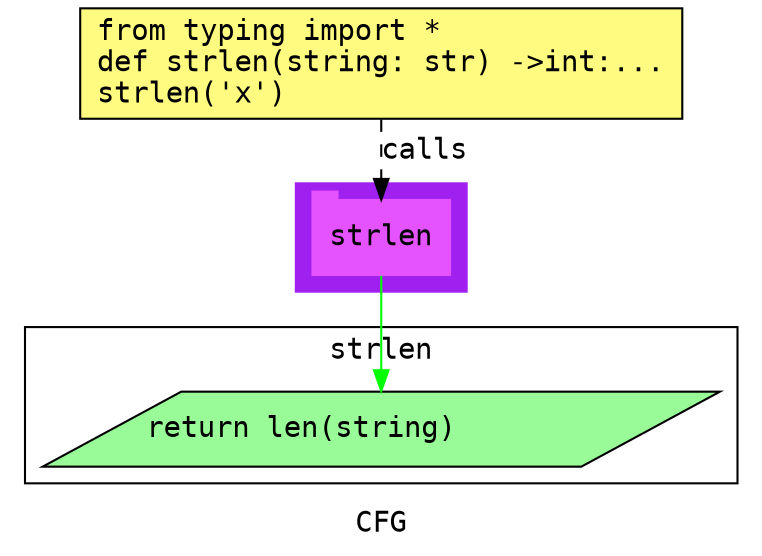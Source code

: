digraph cluster960CFG {
	graph [bb="0,0,346,259",
		compound=True,
		fontname="DejaVu Sans Mono",
		label=CFG,
		lheight=0.21,
		lp="173,11.5",
		lwidth=0.35,
		pack=False,
		rankdir=TB,
		ranksep=0.02
	];
	node [fontname="DejaVu Sans Mono",
		label="\N"
	];
	edge [fontname="DejaVu Sans Mono"];
	subgraph cluster_1 {
		graph [bb="132,123,214,175",
			color=purple,
			compound=true,
			fontname="DejaVu Sans Mono",
			label="",
			rankdir=TB,
			ranksep=0.02,
			shape=tab,
			style=filled
		];
		node [fontname="DejaVu Sans Mono"];
		edge [fontname="DejaVu Sans Mono"];
		6	[color="#E552FF",
			height=0.5,
			label=strlen,
			linenum="[7]",
			pos="173,149",
			shape=tab,
			style=filled,
			width=0.91667];
	}
	subgraph cluster4strlen {
		graph [bb="8,31,338,106",
			compound=True,
			fontname="DejaVu Sans Mono",
			label=strlen,
			lheight=0.21,
			lp="173,94.5",
			lwidth=0.69,
			pack=False,
			rankdir=TB,
			ranksep=0.02
		];
		node [fontname="DejaVu Sans Mono"];
		edge [fontname="DejaVu Sans Mono"];
		3	[fillcolor="#98fb98",
			height=0.5,
			label="return len(string)\l",
			linenum="[5]",
			pos="173,57",
			shape=parallelogram,
			style="filled,solid",
			width=4.3676];
	}
	1	[fillcolor="#FFFB81",
		height=0.73611,
		label="from typing import *\ldef strlen(string: str) ->int:...\lstrlen('x')\l",
		linenum="[1]",
		pos="173,232.5",
		shape=rectangle,
		style="filled,solid",
		width=4.0139];
	1 -> 6	[label=calls,
		lp="194,190.5",
		pos="e,173,167.13 173,205.71 173,196.66 173,186.47 173,177.3",
		style=dashed];
	6 -> 3	[color=green,
		pos="e,173,75.3 173,130.65 173,117.82 173,100.11 173,85.381"];
}
